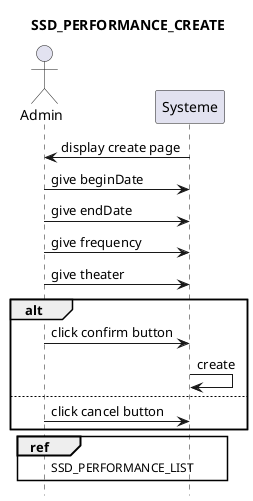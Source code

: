 @startuml SSD_PERFORMANCE_CREATE
    title SSD_PERFORMANCE_CREATE
    hide footbox
    Actor "Admin" as A
    Participant "Systeme" as S


    S -> A : display create page
    
    A -> S : give beginDate 
    A -> S : give endDate
    A -> S : give frequency
    A -> S : give theater

    alt
    A -> S : click confirm button
    S -> S : create
    else
    A -> S : click cancel button
    end
    ref over A,S : SSD_PERFORMANCE_LIST
@enduml